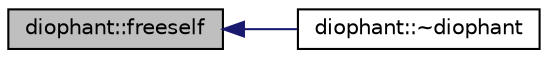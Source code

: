 digraph "diophant::freeself"
{
  edge [fontname="Helvetica",fontsize="10",labelfontname="Helvetica",labelfontsize="10"];
  node [fontname="Helvetica",fontsize="10",shape=record];
  rankdir="LR";
  Node180 [label="diophant::freeself",height=0.2,width=0.4,color="black", fillcolor="grey75", style="filled", fontcolor="black"];
  Node180 -> Node181 [dir="back",color="midnightblue",fontsize="10",style="solid",fontname="Helvetica"];
  Node181 [label="diophant::~diophant",height=0.2,width=0.4,color="black", fillcolor="white", style="filled",URL="$d7/d9c/classdiophant.html#a2ab3304795de1097fe60e6e8b2145466"];
}

